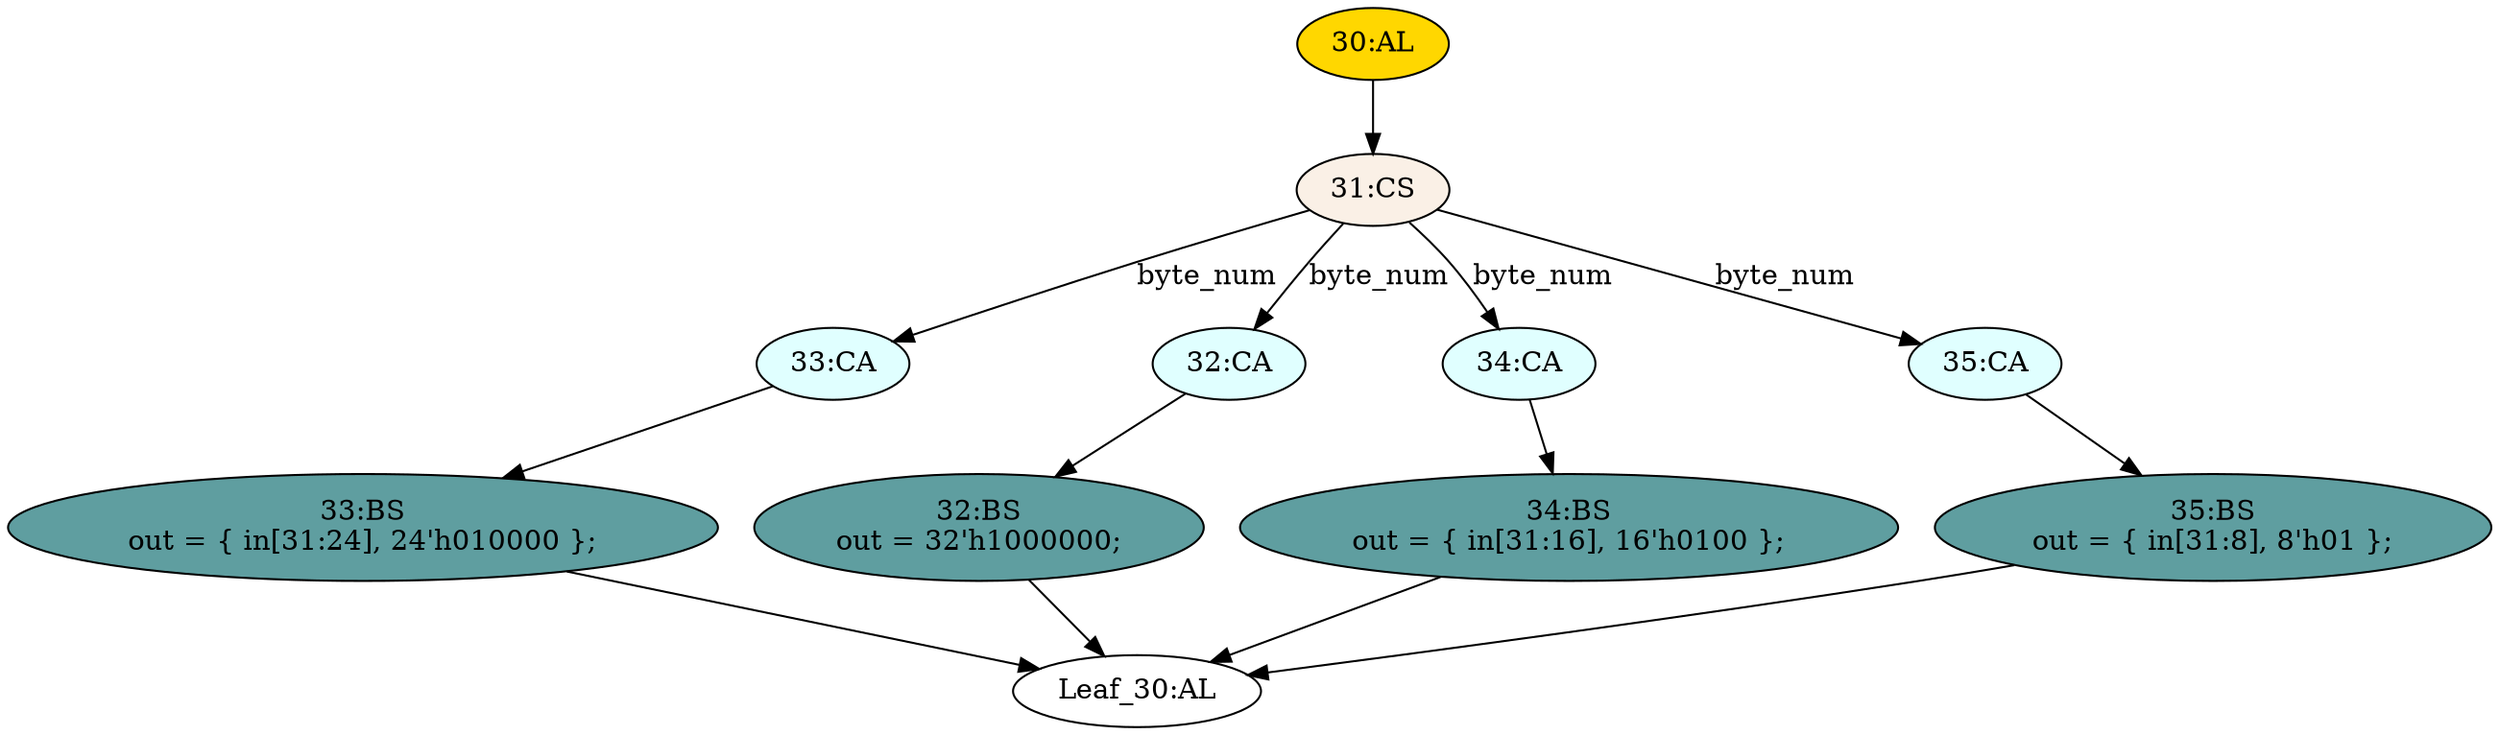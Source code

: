 strict digraph "" {
	node [label="\N"];
	"33:CA"	 [ast="<pyverilog.vparser.ast.Case object at 0x7fd281f0de50>",
		fillcolor=lightcyan,
		label="33:CA",
		statements="[]",
		style=filled,
		typ=Case];
	"33:BS"	 [ast="<pyverilog.vparser.ast.BlockingSubstitution object at 0x7fd281f3c5d0>",
		fillcolor=cadetblue,
		label="33:BS
out = { in[31:24], 24'h010000 };",
		statements="[<pyverilog.vparser.ast.BlockingSubstitution object at 0x7fd281f3c5d0>]",
		style=filled,
		typ=BlockingSubstitution];
	"33:CA" -> "33:BS"	 [cond="[]",
		lineno=None];
	"30:AL"	 [ast="<pyverilog.vparser.ast.Always object at 0x7fd281effa50>",
		clk_sens=False,
		fillcolor=gold,
		label="30:AL",
		sens="['in']",
		statements="[]",
		style=filled,
		typ=Always,
		use_var="['in', 'byte_num']"];
	"31:CS"	 [ast="<pyverilog.vparser.ast.CaseStatement object at 0x7fd281eff950>",
		fillcolor=linen,
		label="31:CS",
		statements="[]",
		style=filled,
		typ=CaseStatement];
	"30:AL" -> "31:CS"	 [cond="[]",
		lineno=None];
	"32:BS"	 [ast="<pyverilog.vparser.ast.BlockingSubstitution object at 0x7fd281eff450>",
		fillcolor=cadetblue,
		label="32:BS
out = 32'h1000000;",
		statements="[<pyverilog.vparser.ast.BlockingSubstitution object at 0x7fd281eff450>]",
		style=filled,
		typ=BlockingSubstitution];
	"Leaf_30:AL"	 [def_var="['out']",
		label="Leaf_30:AL"];
	"32:BS" -> "Leaf_30:AL"	 [cond="[]",
		lineno=None];
	"32:CA"	 [ast="<pyverilog.vparser.ast.Case object at 0x7fd281eff3d0>",
		fillcolor=lightcyan,
		label="32:CA",
		statements="[]",
		style=filled,
		typ=Case];
	"32:CA" -> "32:BS"	 [cond="[]",
		lineno=None];
	"34:BS"	 [ast="<pyverilog.vparser.ast.BlockingSubstitution object at 0x7fd281eff610>",
		fillcolor=cadetblue,
		label="34:BS
out = { in[31:16], 16'h0100 };",
		statements="[<pyverilog.vparser.ast.BlockingSubstitution object at 0x7fd281eff610>]",
		style=filled,
		typ=BlockingSubstitution];
	"34:BS" -> "Leaf_30:AL"	 [cond="[]",
		lineno=None];
	"34:CA"	 [ast="<pyverilog.vparser.ast.Case object at 0x7fd281eff890>",
		fillcolor=lightcyan,
		label="34:CA",
		statements="[]",
		style=filled,
		typ=Case];
	"34:CA" -> "34:BS"	 [cond="[]",
		lineno=None];
	"31:CS" -> "33:CA"	 [cond="['byte_num']",
		label=byte_num,
		lineno=31];
	"31:CS" -> "32:CA"	 [cond="['byte_num']",
		label=byte_num,
		lineno=31];
	"31:CS" -> "34:CA"	 [cond="['byte_num']",
		label=byte_num,
		lineno=31];
	"35:CA"	 [ast="<pyverilog.vparser.ast.Case object at 0x7fd281f3c910>",
		fillcolor=lightcyan,
		label="35:CA",
		statements="[]",
		style=filled,
		typ=Case];
	"31:CS" -> "35:CA"	 [cond="['byte_num']",
		label=byte_num,
		lineno=31];
	"35:BS"	 [ast="<pyverilog.vparser.ast.BlockingSubstitution object at 0x7fd281f3ca10>",
		fillcolor=cadetblue,
		label="35:BS
out = { in[31:8], 8'h01 };",
		statements="[<pyverilog.vparser.ast.BlockingSubstitution object at 0x7fd281f3ca10>]",
		style=filled,
		typ=BlockingSubstitution];
	"35:CA" -> "35:BS"	 [cond="[]",
		lineno=None];
	"33:BS" -> "Leaf_30:AL"	 [cond="[]",
		lineno=None];
	"35:BS" -> "Leaf_30:AL"	 [cond="[]",
		lineno=None];
}
